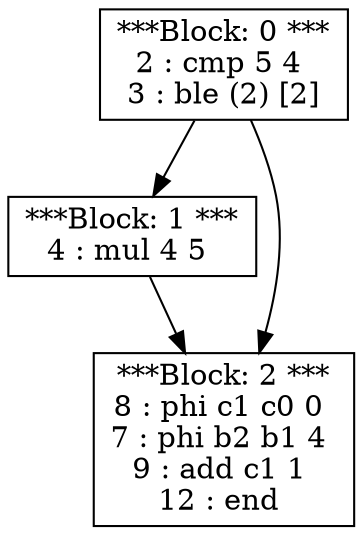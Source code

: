 digraph structs {
0 [shape=record,label="***Block: 0 ***\n2 : cmp 5 4 \n3 : ble (2) [2]\n"]
1 [shape=record,label="***Block: 1 ***\n4 : mul 4 5 \n"]
2 [shape=record,label="***Block: 2 ***\n8 : phi c1 c0 0 \n7 : phi b2 b1 4 \n9 : add c1 1 \n12 : end \n"]
0 -> 1;
1 -> 2;
0 -> 2;

}
